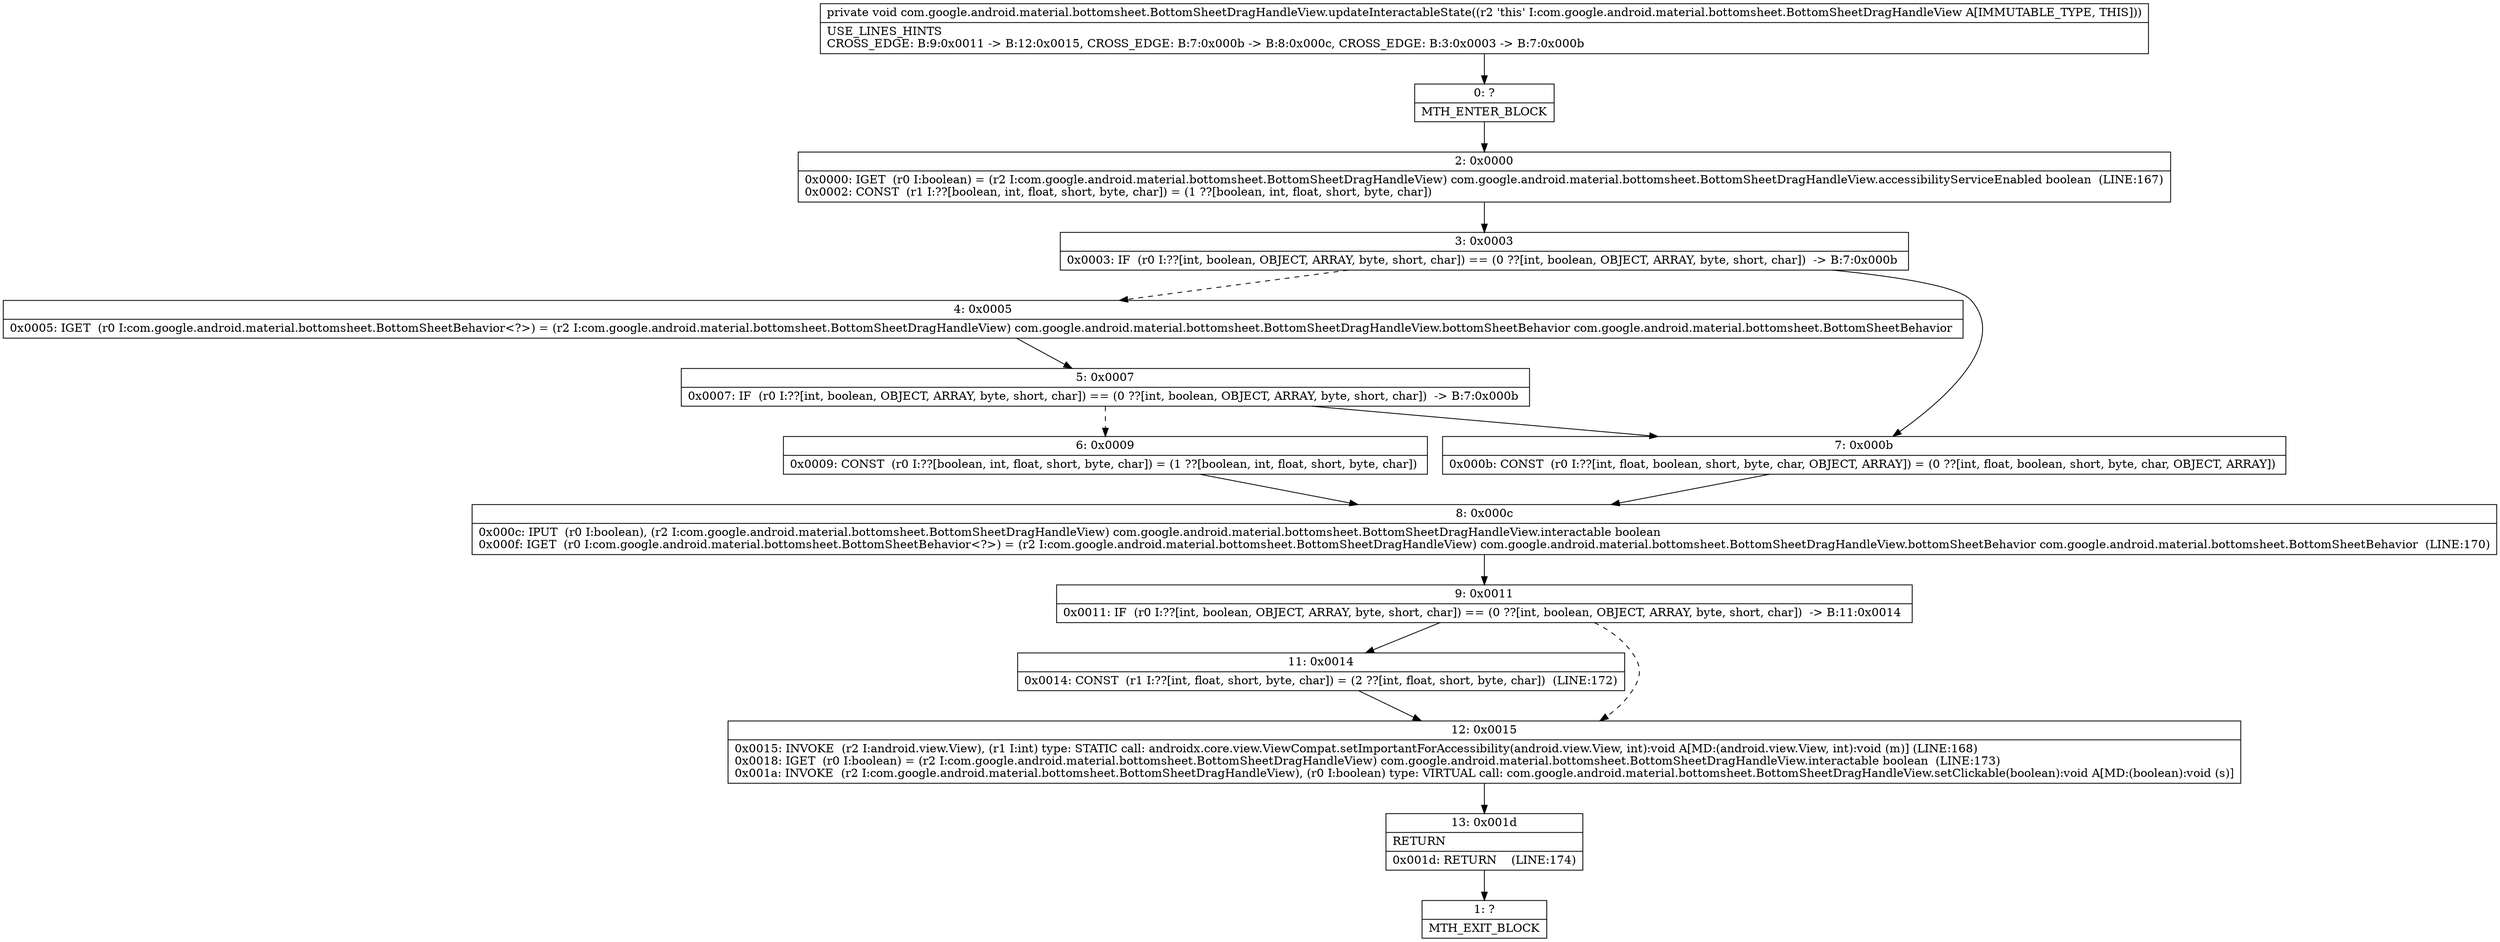 digraph "CFG forcom.google.android.material.bottomsheet.BottomSheetDragHandleView.updateInteractableState()V" {
Node_0 [shape=record,label="{0\:\ ?|MTH_ENTER_BLOCK\l}"];
Node_2 [shape=record,label="{2\:\ 0x0000|0x0000: IGET  (r0 I:boolean) = (r2 I:com.google.android.material.bottomsheet.BottomSheetDragHandleView) com.google.android.material.bottomsheet.BottomSheetDragHandleView.accessibilityServiceEnabled boolean  (LINE:167)\l0x0002: CONST  (r1 I:??[boolean, int, float, short, byte, char]) = (1 ??[boolean, int, float, short, byte, char]) \l}"];
Node_3 [shape=record,label="{3\:\ 0x0003|0x0003: IF  (r0 I:??[int, boolean, OBJECT, ARRAY, byte, short, char]) == (0 ??[int, boolean, OBJECT, ARRAY, byte, short, char])  \-\> B:7:0x000b \l}"];
Node_4 [shape=record,label="{4\:\ 0x0005|0x0005: IGET  (r0 I:com.google.android.material.bottomsheet.BottomSheetBehavior\<?\>) = (r2 I:com.google.android.material.bottomsheet.BottomSheetDragHandleView) com.google.android.material.bottomsheet.BottomSheetDragHandleView.bottomSheetBehavior com.google.android.material.bottomsheet.BottomSheetBehavior \l}"];
Node_5 [shape=record,label="{5\:\ 0x0007|0x0007: IF  (r0 I:??[int, boolean, OBJECT, ARRAY, byte, short, char]) == (0 ??[int, boolean, OBJECT, ARRAY, byte, short, char])  \-\> B:7:0x000b \l}"];
Node_6 [shape=record,label="{6\:\ 0x0009|0x0009: CONST  (r0 I:??[boolean, int, float, short, byte, char]) = (1 ??[boolean, int, float, short, byte, char]) \l}"];
Node_8 [shape=record,label="{8\:\ 0x000c|0x000c: IPUT  (r0 I:boolean), (r2 I:com.google.android.material.bottomsheet.BottomSheetDragHandleView) com.google.android.material.bottomsheet.BottomSheetDragHandleView.interactable boolean \l0x000f: IGET  (r0 I:com.google.android.material.bottomsheet.BottomSheetBehavior\<?\>) = (r2 I:com.google.android.material.bottomsheet.BottomSheetDragHandleView) com.google.android.material.bottomsheet.BottomSheetDragHandleView.bottomSheetBehavior com.google.android.material.bottomsheet.BottomSheetBehavior  (LINE:170)\l}"];
Node_9 [shape=record,label="{9\:\ 0x0011|0x0011: IF  (r0 I:??[int, boolean, OBJECT, ARRAY, byte, short, char]) == (0 ??[int, boolean, OBJECT, ARRAY, byte, short, char])  \-\> B:11:0x0014 \l}"];
Node_11 [shape=record,label="{11\:\ 0x0014|0x0014: CONST  (r1 I:??[int, float, short, byte, char]) = (2 ??[int, float, short, byte, char])  (LINE:172)\l}"];
Node_12 [shape=record,label="{12\:\ 0x0015|0x0015: INVOKE  (r2 I:android.view.View), (r1 I:int) type: STATIC call: androidx.core.view.ViewCompat.setImportantForAccessibility(android.view.View, int):void A[MD:(android.view.View, int):void (m)] (LINE:168)\l0x0018: IGET  (r0 I:boolean) = (r2 I:com.google.android.material.bottomsheet.BottomSheetDragHandleView) com.google.android.material.bottomsheet.BottomSheetDragHandleView.interactable boolean  (LINE:173)\l0x001a: INVOKE  (r2 I:com.google.android.material.bottomsheet.BottomSheetDragHandleView), (r0 I:boolean) type: VIRTUAL call: com.google.android.material.bottomsheet.BottomSheetDragHandleView.setClickable(boolean):void A[MD:(boolean):void (s)]\l}"];
Node_13 [shape=record,label="{13\:\ 0x001d|RETURN\l|0x001d: RETURN    (LINE:174)\l}"];
Node_1 [shape=record,label="{1\:\ ?|MTH_EXIT_BLOCK\l}"];
Node_7 [shape=record,label="{7\:\ 0x000b|0x000b: CONST  (r0 I:??[int, float, boolean, short, byte, char, OBJECT, ARRAY]) = (0 ??[int, float, boolean, short, byte, char, OBJECT, ARRAY]) \l}"];
MethodNode[shape=record,label="{private void com.google.android.material.bottomsheet.BottomSheetDragHandleView.updateInteractableState((r2 'this' I:com.google.android.material.bottomsheet.BottomSheetDragHandleView A[IMMUTABLE_TYPE, THIS]))  | USE_LINES_HINTS\lCROSS_EDGE: B:9:0x0011 \-\> B:12:0x0015, CROSS_EDGE: B:7:0x000b \-\> B:8:0x000c, CROSS_EDGE: B:3:0x0003 \-\> B:7:0x000b\l}"];
MethodNode -> Node_0;Node_0 -> Node_2;
Node_2 -> Node_3;
Node_3 -> Node_4[style=dashed];
Node_3 -> Node_7;
Node_4 -> Node_5;
Node_5 -> Node_6[style=dashed];
Node_5 -> Node_7;
Node_6 -> Node_8;
Node_8 -> Node_9;
Node_9 -> Node_11;
Node_9 -> Node_12[style=dashed];
Node_11 -> Node_12;
Node_12 -> Node_13;
Node_13 -> Node_1;
Node_7 -> Node_8;
}

